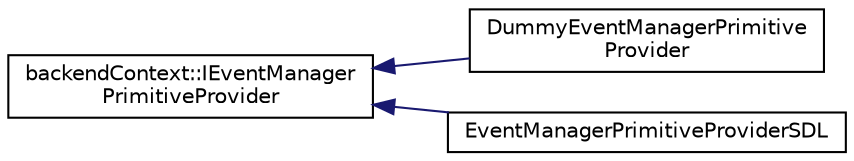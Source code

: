 digraph "Graphical Class Hierarchy"
{
 // LATEX_PDF_SIZE
  edge [fontname="Helvetica",fontsize="10",labelfontname="Helvetica",labelfontsize="10"];
  node [fontname="Helvetica",fontsize="10",shape=record];
  rankdir="LR";
  Node0 [label="backendContext::IEventManager\lPrimitiveProvider",height=0.2,width=0.4,color="black", fillcolor="white", style="filled",URL="$structbackend_context_1_1_i_event_manager_primitive_provider.html",tooltip=" "];
  Node0 -> Node1 [dir="back",color="midnightblue",fontsize="10",style="solid",fontname="Helvetica"];
  Node1 [label="DummyEventManagerPrimitive\lProvider",height=0.2,width=0.4,color="black", fillcolor="white", style="filled",URL="$struct_dummy_event_manager_primitive_provider.html",tooltip=" "];
  Node0 -> Node2 [dir="back",color="midnightblue",fontsize="10",style="solid",fontname="Helvetica"];
  Node2 [label="EventManagerPrimitiveProviderSDL",height=0.2,width=0.4,color="black", fillcolor="white", style="filled",URL="$struct_event_manager_primitive_provider_s_d_l.html",tooltip=" "];
}
